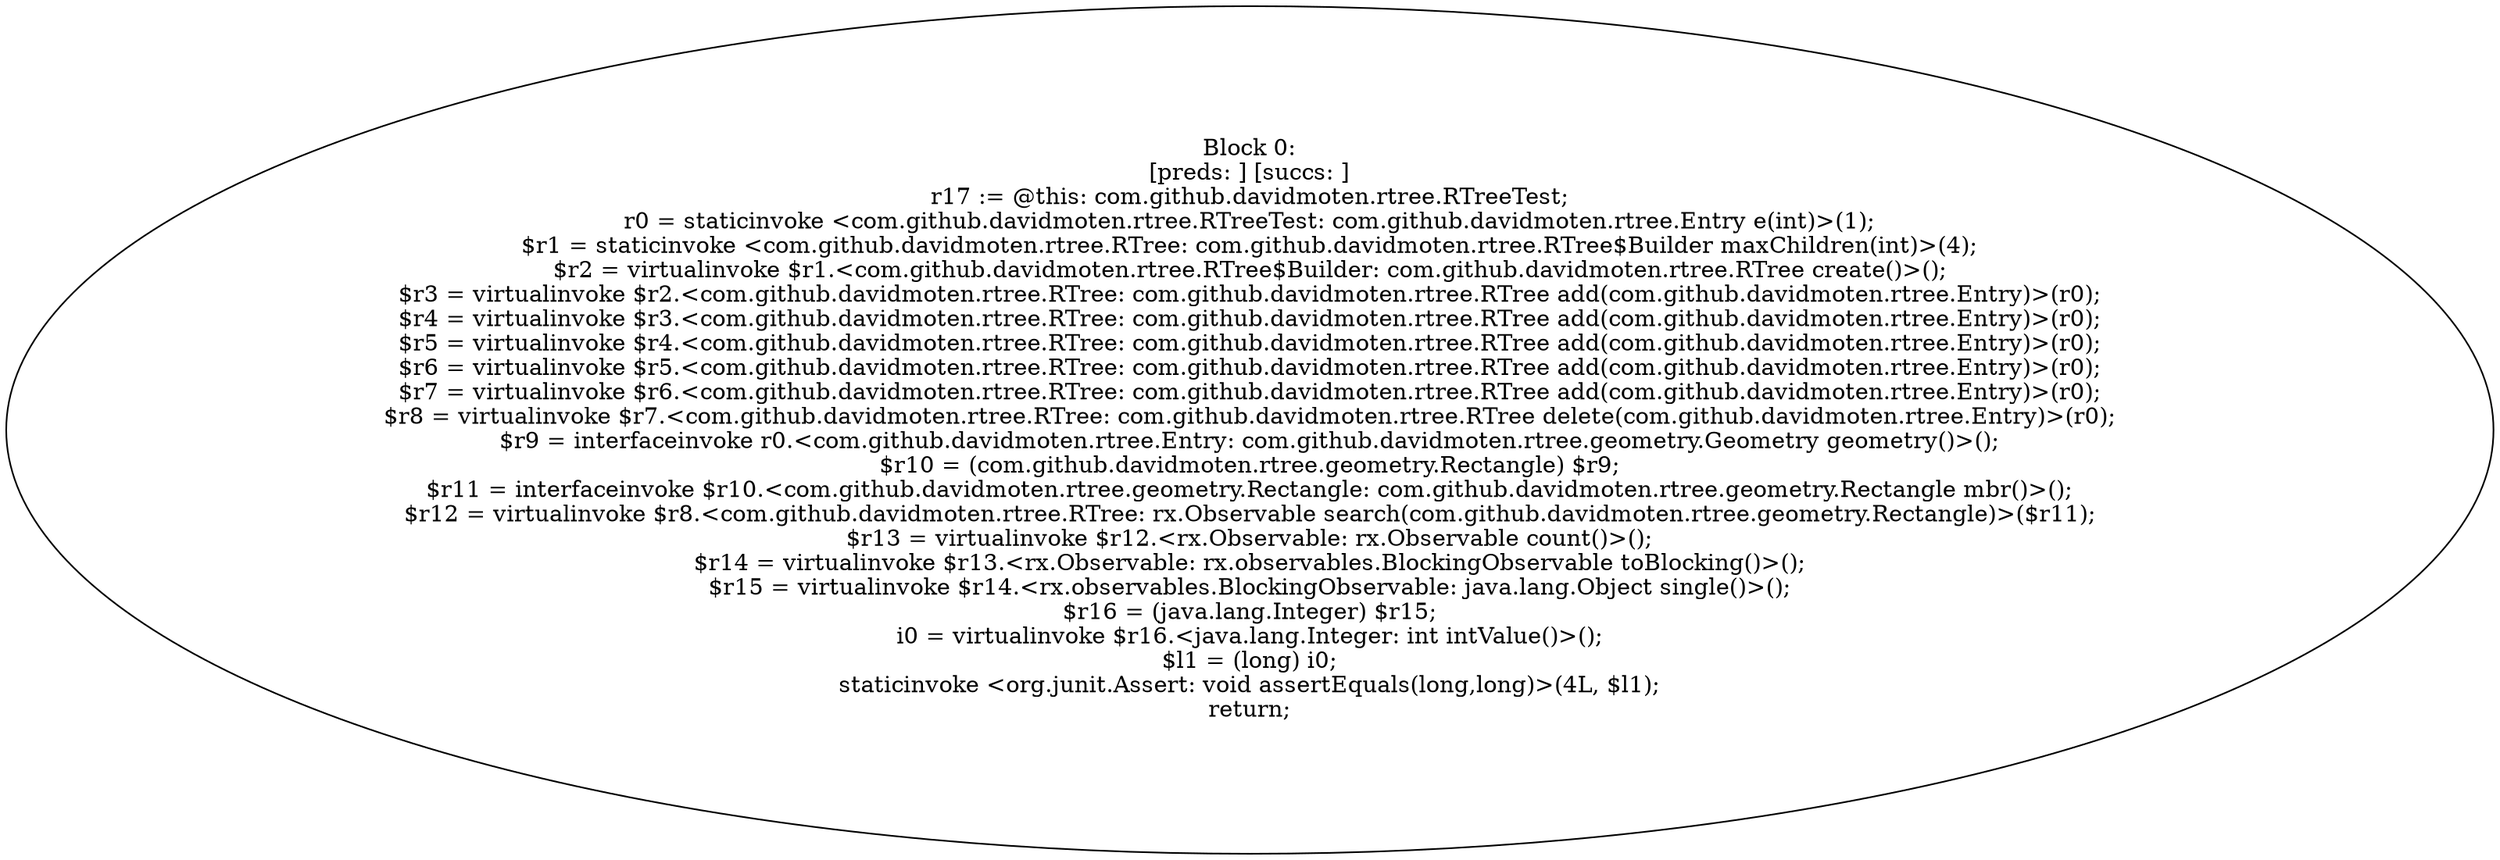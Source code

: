 digraph "unitGraph" {
    "Block 0:
[preds: ] [succs: ]
r17 := @this: com.github.davidmoten.rtree.RTreeTest;
r0 = staticinvoke <com.github.davidmoten.rtree.RTreeTest: com.github.davidmoten.rtree.Entry e(int)>(1);
$r1 = staticinvoke <com.github.davidmoten.rtree.RTree: com.github.davidmoten.rtree.RTree$Builder maxChildren(int)>(4);
$r2 = virtualinvoke $r1.<com.github.davidmoten.rtree.RTree$Builder: com.github.davidmoten.rtree.RTree create()>();
$r3 = virtualinvoke $r2.<com.github.davidmoten.rtree.RTree: com.github.davidmoten.rtree.RTree add(com.github.davidmoten.rtree.Entry)>(r0);
$r4 = virtualinvoke $r3.<com.github.davidmoten.rtree.RTree: com.github.davidmoten.rtree.RTree add(com.github.davidmoten.rtree.Entry)>(r0);
$r5 = virtualinvoke $r4.<com.github.davidmoten.rtree.RTree: com.github.davidmoten.rtree.RTree add(com.github.davidmoten.rtree.Entry)>(r0);
$r6 = virtualinvoke $r5.<com.github.davidmoten.rtree.RTree: com.github.davidmoten.rtree.RTree add(com.github.davidmoten.rtree.Entry)>(r0);
$r7 = virtualinvoke $r6.<com.github.davidmoten.rtree.RTree: com.github.davidmoten.rtree.RTree add(com.github.davidmoten.rtree.Entry)>(r0);
$r8 = virtualinvoke $r7.<com.github.davidmoten.rtree.RTree: com.github.davidmoten.rtree.RTree delete(com.github.davidmoten.rtree.Entry)>(r0);
$r9 = interfaceinvoke r0.<com.github.davidmoten.rtree.Entry: com.github.davidmoten.rtree.geometry.Geometry geometry()>();
$r10 = (com.github.davidmoten.rtree.geometry.Rectangle) $r9;
$r11 = interfaceinvoke $r10.<com.github.davidmoten.rtree.geometry.Rectangle: com.github.davidmoten.rtree.geometry.Rectangle mbr()>();
$r12 = virtualinvoke $r8.<com.github.davidmoten.rtree.RTree: rx.Observable search(com.github.davidmoten.rtree.geometry.Rectangle)>($r11);
$r13 = virtualinvoke $r12.<rx.Observable: rx.Observable count()>();
$r14 = virtualinvoke $r13.<rx.Observable: rx.observables.BlockingObservable toBlocking()>();
$r15 = virtualinvoke $r14.<rx.observables.BlockingObservable: java.lang.Object single()>();
$r16 = (java.lang.Integer) $r15;
i0 = virtualinvoke $r16.<java.lang.Integer: int intValue()>();
$l1 = (long) i0;
staticinvoke <org.junit.Assert: void assertEquals(long,long)>(4L, $l1);
return;
"
}
